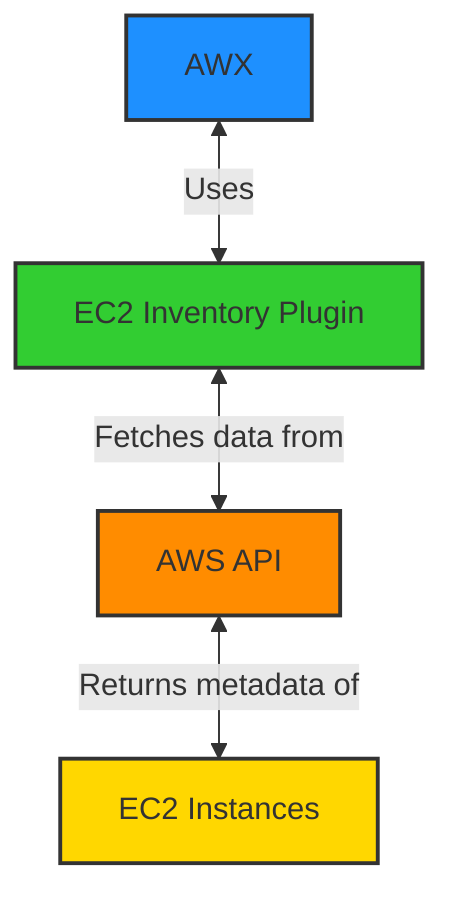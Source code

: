flowchart TB
    AWX[AWX] <-->|Uses| Plugin[EC2 Inventory Plugin]
    Plugin <-->|Fetches data from| AWS_API[AWS API]
    AWS_API <-->|Returns metadata of| EC2_Instances[EC2 Instances]
    
    style AWX fill:#1e90ff,stroke:#333,stroke-width:2px
    style Plugin fill:#32cd32,stroke:#333,stroke-width:2px
    style AWS_API fill:#ff8c00,stroke:#333,stroke-width:2px
    style EC2_Instances fill:#ffd700,stroke:#333,stroke-width:2px